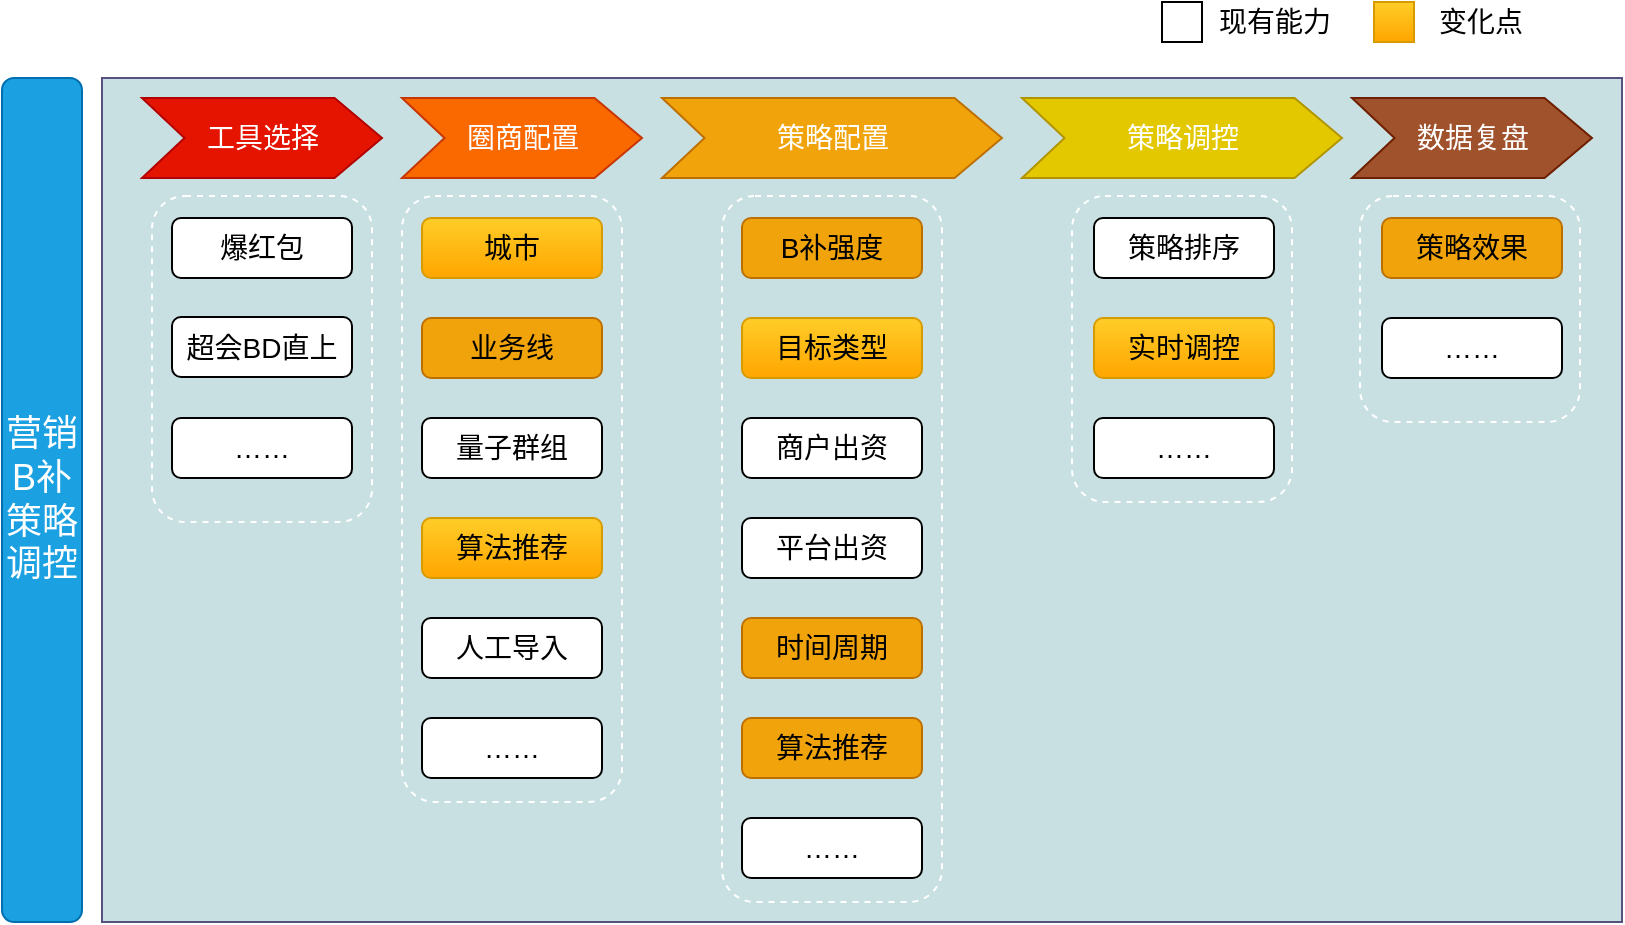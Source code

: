 <mxfile version="20.5.1" type="github" pages="3">
  <diagram id="5oMd8jQUyTVnU2nmaPUR" name="业务流程">
    <mxGraphModel dx="946" dy="614" grid="1" gridSize="10" guides="1" tooltips="1" connect="1" arrows="1" fold="1" page="1" pageScale="1" pageWidth="827" pageHeight="1169" math="0" shadow="0">
      <root>
        <mxCell id="0" />
        <mxCell id="1" parent="0" />
        <mxCell id="nKAvX6BTVIMCWCO14RXr-1" value="" style="rounded=0;whiteSpace=wrap;html=1;fontSize=18;strokeColor=#56517e;fillColor=#C9E0E2;" vertex="1" parent="1">
          <mxGeometry x="60" y="48" width="760" height="422" as="geometry" />
        </mxCell>
        <mxCell id="nKAvX6BTVIMCWCO14RXr-2" value="" style="rounded=1;whiteSpace=wrap;html=1;fontSize=14;dashed=1;fillColor=none;strokeColor=#FFFFFF;" vertex="1" parent="1">
          <mxGeometry x="689" y="107" width="110" height="113" as="geometry" />
        </mxCell>
        <mxCell id="nKAvX6BTVIMCWCO14RXr-3" value="" style="rounded=1;whiteSpace=wrap;html=1;fontSize=14;dashed=1;fillColor=none;strokeColor=#FFFFFF;strokeWidth=1;" vertex="1" parent="1">
          <mxGeometry x="545" y="107" width="110" height="153" as="geometry" />
        </mxCell>
        <mxCell id="nKAvX6BTVIMCWCO14RXr-4" value="" style="rounded=1;whiteSpace=wrap;html=1;fontSize=14;dashed=1;fillColor=none;strokeColor=#FFFFFF;" vertex="1" parent="1">
          <mxGeometry x="370" y="107" width="110" height="353" as="geometry" />
        </mxCell>
        <mxCell id="nKAvX6BTVIMCWCO14RXr-5" value="" style="rounded=1;whiteSpace=wrap;html=1;fontSize=14;dashed=1;fillColor=none;strokeColor=#FFFFFF;" vertex="1" parent="1">
          <mxGeometry x="210" y="107" width="110" height="303" as="geometry" />
        </mxCell>
        <mxCell id="nKAvX6BTVIMCWCO14RXr-6" value="" style="rounded=1;whiteSpace=wrap;html=1;fontSize=14;dashed=1;fillColor=none;strokeColor=#FFFFFF;" vertex="1" parent="1">
          <mxGeometry x="85" y="107" width="110" height="163" as="geometry" />
        </mxCell>
        <mxCell id="nKAvX6BTVIMCWCO14RXr-7" value="营销B补策略调控" style="rounded=1;whiteSpace=wrap;html=1;fontSize=18;fillColor=#1ba1e2;strokeColor=#006EAF;fontColor=#ffffff;" vertex="1" parent="1">
          <mxGeometry x="10" y="48" width="40" height="422" as="geometry" />
        </mxCell>
        <mxCell id="nKAvX6BTVIMCWCO14RXr-8" value="圈商配置" style="html=1;shadow=0;dashed=0;align=center;verticalAlign=middle;shape=mxgraph.arrows2.arrow;dy=0;dx=23.73;notch=21.27;fontSize=14;fillColor=#fa6800;strokeColor=#C73500;fontColor=#ffffff;" vertex="1" parent="1">
          <mxGeometry x="210" y="58" width="120" height="40" as="geometry" />
        </mxCell>
        <mxCell id="nKAvX6BTVIMCWCO14RXr-9" value="策略配置" style="html=1;shadow=0;dashed=0;align=center;verticalAlign=middle;shape=mxgraph.arrows2.arrow;dy=0;dx=23.73;notch=21.27;fontSize=14;fillColor=#f0a30a;strokeColor=#BD7000;fontColor=#ffffff;" vertex="1" parent="1">
          <mxGeometry x="340" y="58" width="170" height="40" as="geometry" />
        </mxCell>
        <mxCell id="nKAvX6BTVIMCWCO14RXr-10" value="策略调控" style="html=1;shadow=0;dashed=0;align=center;verticalAlign=middle;shape=mxgraph.arrows2.arrow;dy=0;dx=23.73;notch=21.27;fontSize=14;fillColor=#e3c800;strokeColor=#B09500;fontColor=#ffffff;" vertex="1" parent="1">
          <mxGeometry x="520" y="58" width="160" height="40" as="geometry" />
        </mxCell>
        <mxCell id="nKAvX6BTVIMCWCO14RXr-11" value="数据复盘" style="html=1;shadow=0;dashed=0;align=center;verticalAlign=middle;shape=mxgraph.arrows2.arrow;dy=0;dx=23.73;notch=21.27;fontSize=14;fillColor=#a0522d;strokeColor=#6D1F00;fontColor=#ffffff;" vertex="1" parent="1">
          <mxGeometry x="685" y="58" width="120" height="40" as="geometry" />
        </mxCell>
        <mxCell id="nKAvX6BTVIMCWCO14RXr-12" value="城市" style="rounded=1;whiteSpace=wrap;html=1;fontSize=14;fillColor=#ffcd28;strokeColor=#d79b00;gradientColor=#ffa500;" vertex="1" parent="1">
          <mxGeometry x="220" y="118" width="90" height="30" as="geometry" />
        </mxCell>
        <mxCell id="nKAvX6BTVIMCWCO14RXr-13" value="业务线" style="rounded=1;whiteSpace=wrap;html=1;fontSize=14;fillColor=#f0a30a;fontColor=#000000;strokeColor=#BD7000;" vertex="1" parent="1">
          <mxGeometry x="220" y="168" width="90" height="30" as="geometry" />
        </mxCell>
        <mxCell id="nKAvX6BTVIMCWCO14RXr-14" value="量子群组" style="rounded=1;whiteSpace=wrap;html=1;fontSize=14;" vertex="1" parent="1">
          <mxGeometry x="220" y="218" width="90" height="30" as="geometry" />
        </mxCell>
        <mxCell id="nKAvX6BTVIMCWCO14RXr-15" value="算法推荐" style="rounded=1;whiteSpace=wrap;html=1;fontSize=14;gradientColor=#ffa500;fillColor=#ffcd28;strokeColor=#d79b00;" vertex="1" parent="1">
          <mxGeometry x="220" y="268" width="90" height="30" as="geometry" />
        </mxCell>
        <mxCell id="nKAvX6BTVIMCWCO14RXr-16" value="人工导入" style="rounded=1;whiteSpace=wrap;html=1;fontSize=14;" vertex="1" parent="1">
          <mxGeometry x="220" y="318" width="90" height="30" as="geometry" />
        </mxCell>
        <mxCell id="nKAvX6BTVIMCWCO14RXr-17" value="B补强度" style="rounded=1;whiteSpace=wrap;html=1;fontSize=14;fillColor=#f0a30a;fontColor=#000000;strokeColor=#BD7000;" vertex="1" parent="1">
          <mxGeometry x="380" y="118" width="90" height="30" as="geometry" />
        </mxCell>
        <mxCell id="nKAvX6BTVIMCWCO14RXr-18" value="目标类型" style="rounded=1;whiteSpace=wrap;html=1;fontSize=14;gradientColor=#ffa500;fillColor=#ffcd28;strokeColor=#d79b00;" vertex="1" parent="1">
          <mxGeometry x="380" y="168" width="90" height="30" as="geometry" />
        </mxCell>
        <mxCell id="nKAvX6BTVIMCWCO14RXr-19" value="商户出资" style="rounded=1;whiteSpace=wrap;html=1;fontSize=14;" vertex="1" parent="1">
          <mxGeometry x="380" y="218" width="90" height="30" as="geometry" />
        </mxCell>
        <mxCell id="nKAvX6BTVIMCWCO14RXr-20" value="平台出资" style="rounded=1;whiteSpace=wrap;html=1;fontSize=14;" vertex="1" parent="1">
          <mxGeometry x="380" y="268" width="90" height="30" as="geometry" />
        </mxCell>
        <mxCell id="nKAvX6BTVIMCWCO14RXr-21" value="策略排序" style="rounded=1;whiteSpace=wrap;html=1;fontSize=14;" vertex="1" parent="1">
          <mxGeometry x="556" y="118" width="90" height="30" as="geometry" />
        </mxCell>
        <mxCell id="nKAvX6BTVIMCWCO14RXr-22" value="实时调控" style="rounded=1;whiteSpace=wrap;html=1;fontSize=14;gradientColor=#ffa500;fillColor=#ffcd28;strokeColor=#d79b00;" vertex="1" parent="1">
          <mxGeometry x="556" y="168" width="90" height="30" as="geometry" />
        </mxCell>
        <mxCell id="nKAvX6BTVIMCWCO14RXr-23" value="……" style="rounded=1;whiteSpace=wrap;html=1;fontSize=14;" vertex="1" parent="1">
          <mxGeometry x="556" y="218" width="90" height="30" as="geometry" />
        </mxCell>
        <mxCell id="nKAvX6BTVIMCWCO14RXr-25" value="时间周期" style="rounded=1;whiteSpace=wrap;html=1;fontSize=14;fillColor=#f0a30a;fontColor=#000000;strokeColor=#BD7000;" vertex="1" parent="1">
          <mxGeometry x="380" y="318" width="90" height="30" as="geometry" />
        </mxCell>
        <mxCell id="nKAvX6BTVIMCWCO14RXr-26" value="算法推荐" style="rounded=1;whiteSpace=wrap;html=1;fontSize=14;fillColor=#f0a30a;fontColor=#000000;strokeColor=#BD7000;" vertex="1" parent="1">
          <mxGeometry x="380" y="368" width="90" height="30" as="geometry" />
        </mxCell>
        <mxCell id="nKAvX6BTVIMCWCO14RXr-27" value="工具选择" style="html=1;shadow=0;dashed=0;align=center;verticalAlign=middle;shape=mxgraph.arrows2.arrow;dy=0;dx=23.73;notch=21.27;fontSize=14;fillColor=#e51400;strokeColor=#B20000;fontColor=#ffffff;" vertex="1" parent="1">
          <mxGeometry x="80" y="58" width="120" height="40" as="geometry" />
        </mxCell>
        <mxCell id="nKAvX6BTVIMCWCO14RXr-28" value="爆红包" style="rounded=1;whiteSpace=wrap;html=1;fontSize=14;" vertex="1" parent="1">
          <mxGeometry x="95" y="118" width="90" height="30" as="geometry" />
        </mxCell>
        <mxCell id="nKAvX6BTVIMCWCO14RXr-29" value="超会BD直上" style="rounded=1;whiteSpace=wrap;html=1;fontSize=14;" vertex="1" parent="1">
          <mxGeometry x="95" y="167.5" width="90" height="30" as="geometry" />
        </mxCell>
        <mxCell id="nKAvX6BTVIMCWCO14RXr-30" value="策略效果" style="rounded=1;whiteSpace=wrap;html=1;fontSize=14;fillColor=#f0a30a;fontColor=#000000;strokeColor=#BD7000;" vertex="1" parent="1">
          <mxGeometry x="700" y="118" width="90" height="30" as="geometry" />
        </mxCell>
        <mxCell id="nKAvX6BTVIMCWCO14RXr-31" value="……" style="rounded=1;whiteSpace=wrap;html=1;fontSize=14;" vertex="1" parent="1">
          <mxGeometry x="700" y="168" width="90" height="30" as="geometry" />
        </mxCell>
        <mxCell id="nKAvX6BTVIMCWCO14RXr-33" value="" style="rounded=0;whiteSpace=wrap;html=1;fontSize=14;gradientColor=#ffa500;fillColor=#ffcd28;strokeColor=#d79b00;" vertex="1" parent="1">
          <mxGeometry x="696" y="10" width="20" height="20" as="geometry" />
        </mxCell>
        <mxCell id="nKAvX6BTVIMCWCO14RXr-34" value="变化点" style="text;html=1;align=center;verticalAlign=middle;resizable=0;points=[];autosize=1;fontSize=14;" vertex="1" parent="1">
          <mxGeometry x="719" y="10" width="60" height="20" as="geometry" />
        </mxCell>
        <mxCell id="nKAvX6BTVIMCWCO14RXr-35" value="" style="rounded=0;whiteSpace=wrap;html=1;fontSize=14;" vertex="1" parent="1">
          <mxGeometry x="590" y="10" width="20" height="20" as="geometry" />
        </mxCell>
        <mxCell id="nKAvX6BTVIMCWCO14RXr-36" value="现有能力" style="text;html=1;align=center;verticalAlign=middle;resizable=0;points=[];autosize=1;fontSize=14;" vertex="1" parent="1">
          <mxGeometry x="611" y="10" width="70" height="20" as="geometry" />
        </mxCell>
        <mxCell id="nKAvX6BTVIMCWCO14RXr-37" value="……" style="rounded=1;whiteSpace=wrap;html=1;fontSize=14;" vertex="1" parent="1">
          <mxGeometry x="95" y="218" width="90" height="30" as="geometry" />
        </mxCell>
        <mxCell id="YiAKJyvLT8dnD6AP64St-1" value="……" style="rounded=1;whiteSpace=wrap;html=1;fontSize=14;" vertex="1" parent="1">
          <mxGeometry x="380" y="418" width="90" height="30" as="geometry" />
        </mxCell>
        <mxCell id="YiAKJyvLT8dnD6AP64St-2" value="……" style="rounded=1;whiteSpace=wrap;html=1;fontSize=14;" vertex="1" parent="1">
          <mxGeometry x="220" y="368" width="90" height="30" as="geometry" />
        </mxCell>
      </root>
    </mxGraphModel>
  </diagram>
  <diagram id="NuhbEiyONgqpR6ZVbiyx" name="产品流程">
    <mxGraphModel dx="1892" dy="1228" grid="1" gridSize="10" guides="1" tooltips="1" connect="1" arrows="1" fold="1" page="1" pageScale="1" pageWidth="827" pageHeight="1169" math="0" shadow="0">
      <root>
        <mxCell id="0" />
        <mxCell id="1" parent="0" />
        <mxCell id="8dWo22y_z9SqL70TQzN5-4" value="行业招商" style="rounded=0;whiteSpace=wrap;html=1;strokeWidth=1;fontSize=25;fontColor=#ffffff;align=center;fontStyle=1;fillColor=#1ba1e2;strokeColor=#006EAF;" vertex="1" parent="1">
          <mxGeometry x="110" y="60" width="140" height="40" as="geometry" />
        </mxCell>
        <mxCell id="8dWo22y_z9SqL70TQzN5-5" value="平台玩法" style="rounded=0;whiteSpace=wrap;html=1;strokeWidth=1;fontSize=25;fontColor=#ffffff;align=center;fontStyle=1;fillColor=#1ba1e2;strokeColor=#006EAF;" vertex="1" parent="1">
          <mxGeometry x="870" y="60" width="140" height="40" as="geometry" />
        </mxCell>
        <mxCell id="8dWo22y_z9SqL70TQzN5-6" value="营销策略" style="rounded=0;whiteSpace=wrap;html=1;strokeWidth=1;fontSize=25;fontColor=#ffffff;align=center;fontStyle=1;fillColor=#1ba1e2;strokeColor=#006EAF;" vertex="1" parent="1">
          <mxGeometry x="390" y="60" width="140" height="40" as="geometry" />
        </mxCell>
        <mxCell id="8dWo22y_z9SqL70TQzN5-7" value="行业玩法" style="rounded=0;whiteSpace=wrap;html=1;strokeWidth=1;fontSize=25;fontColor=#ffffff;align=center;fontStyle=1;fillColor=#1ba1e2;strokeColor=#006EAF;" vertex="1" parent="1">
          <mxGeometry x="630" y="60" width="140" height="40" as="geometry" />
        </mxCell>
        <mxCell id="8dWo22y_z9SqL70TQzN5-8" value="导购/交易" style="rounded=0;whiteSpace=wrap;html=1;strokeWidth=1;fontSize=25;fontColor=#ffffff;align=center;fontStyle=1;fillColor=#1ba1e2;strokeColor=#006EAF;" vertex="1" parent="1">
          <mxGeometry x="1610" y="60" width="140" height="40" as="geometry" />
        </mxCell>
        <mxCell id="8dWo22y_z9SqL70TQzN5-12" style="edgeStyle=orthogonalEdgeStyle;rounded=0;orthogonalLoop=1;jettySize=auto;html=1;exitX=0.5;exitY=1;exitDx=0;exitDy=0;entryX=0.5;entryY=0;entryDx=0;entryDy=0;fontSize=18;fontColor=#000000;strokeWidth=3;" edge="1" parent="1" source="8dWo22y_z9SqL70TQzN5-13" target="8dWo22y_z9SqL70TQzN5-26">
          <mxGeometry relative="1" as="geometry" />
        </mxCell>
        <mxCell id="8dWo22y_z9SqL70TQzN5-13" value="&lt;b&gt;&lt;font style=&quot;font-size: 22px&quot;&gt;2. 发布招商&lt;/font&gt;&lt;/b&gt;&lt;br style=&quot;font-size: 18px&quot;&gt;报名要求&lt;br&gt;圈商范围&lt;br style=&quot;font-size: 18px&quot;&gt;出资规则&lt;br style=&quot;font-size: 18px&quot;&gt;时间周期" style="rounded=0;whiteSpace=wrap;html=1;strokeWidth=1;fontSize=18;fontColor=#000000;align=center;verticalAlign=top;" vertex="1" parent="1">
          <mxGeometry x="120" y="260" width="120" height="120" as="geometry" />
        </mxCell>
        <mxCell id="8dWo22y_z9SqL70TQzN5-14" value="B端链路" style="rounded=0;whiteSpace=wrap;html=1;strokeWidth=1;fontSize=25;align=center;gradientColor=#ffa500;fillColor=#ffcd28;strokeColor=#d79b00;" vertex="1" parent="1">
          <mxGeometry x="40" y="10" width="1010" height="35" as="geometry" />
        </mxCell>
        <mxCell id="8dWo22y_z9SqL70TQzN5-23" style="edgeStyle=orthogonalEdgeStyle;rounded=0;orthogonalLoop=1;jettySize=auto;html=1;exitX=1;exitY=0.5;exitDx=0;exitDy=0;entryX=0;entryY=0.5;entryDx=0;entryDy=0;fontSize=18;fontColor=#000000;strokeWidth=3;" edge="1" parent="1" source="8dWo22y_z9SqL70TQzN5-26" target="8dWo22y_z9SqL70TQzN5-28">
          <mxGeometry relative="1" as="geometry" />
        </mxCell>
        <mxCell id="8dWo22y_z9SqL70TQzN5-24" value="活动创建" style="edgeLabel;html=1;align=center;verticalAlign=middle;resizable=0;points=[];fontSize=18;fontColor=#000000;" vertex="1" connectable="0" parent="8dWo22y_z9SqL70TQzN5-23">
          <mxGeometry x="-0.558" y="6" relative="1" as="geometry">
            <mxPoint x="-8" y="-8" as="offset" />
          </mxGeometry>
        </mxCell>
        <mxCell id="8dWo22y_z9SqL70TQzN5-26" value="&lt;b&gt;&lt;font style=&quot;font-size: 22px&quot;&gt;3. 商户报名&lt;/font&gt;&lt;/b&gt;&lt;br style=&quot;font-size: 18px&quot;&gt;商户出资" style="rounded=0;whiteSpace=wrap;html=1;strokeWidth=1;fontSize=18;fontColor=#000000;align=center;verticalAlign=top;" vertex="1" parent="1">
          <mxGeometry x="120" y="495" width="120" height="120" as="geometry" />
        </mxCell>
        <mxCell id="v_WaZDUk3BbskPpl2pJ--12" style="edgeStyle=orthogonalEdgeStyle;rounded=0;orthogonalLoop=1;jettySize=auto;html=1;entryX=0;entryY=0.6;entryDx=0;entryDy=0;strokeWidth=3;fontSize=18;entryPerimeter=0;" edge="1" parent="1" source="8dWo22y_z9SqL70TQzN5-28" target="v_WaZDUk3BbskPpl2pJ--13">
          <mxGeometry relative="1" as="geometry" />
        </mxCell>
        <mxCell id="8dWo22y_z9SqL70TQzN5-28" value="创建活动" style="whiteSpace=wrap;html=1;strokeWidth=1;fontSize=18;fontColor=#000000;align=center;" vertex="1" parent="1">
          <mxGeometry x="670.25" y="540" width="85" height="30" as="geometry" />
        </mxCell>
        <mxCell id="8dWo22y_z9SqL70TQzN5-37" value="C端链路" style="rounded=0;whiteSpace=wrap;html=1;strokeWidth=1;fontSize=25;align=center;fillColor=#dae8fc;strokeColor=#6c8ebf;gradientColor=#7ea6e0;" vertex="1" parent="1">
          <mxGeometry x="1060" y="10" width="720" height="35" as="geometry" />
        </mxCell>
        <mxCell id="8dWo22y_z9SqL70TQzN5-41" style="edgeStyle=orthogonalEdgeStyle;rounded=0;orthogonalLoop=1;jettySize=auto;html=1;exitX=0;exitY=0.5;exitDx=0;exitDy=0;fontSize=18;fontColor=#000000;strokeWidth=3;" edge="1" parent="1" source="v_WaZDUk3BbskPpl2pJ--16" target="8dWo22y_z9SqL70TQzN5-42">
          <mxGeometry relative="1" as="geometry">
            <mxPoint x="1450" y="760" as="targetPoint" />
          </mxGeometry>
        </mxCell>
        <mxCell id="v_WaZDUk3BbskPpl2pJ--33" value="算价" style="edgeLabel;html=1;align=center;verticalAlign=middle;resizable=0;points=[];fontSize=18;" vertex="1" connectable="0" parent="8dWo22y_z9SqL70TQzN5-41">
          <mxGeometry x="-0.431" relative="1" as="geometry">
            <mxPoint x="-1" y="-14" as="offset" />
          </mxGeometry>
        </mxCell>
        <mxCell id="8dWo22y_z9SqL70TQzN5-42" value="" style="rounded=0;whiteSpace=wrap;html=1;strokeWidth=1;fontSize=18;fontColor=#000000;align=center;dashed=1;" vertex="1" parent="1">
          <mxGeometry x="1370" y="615" width="120" height="140" as="geometry" />
        </mxCell>
        <mxCell id="8dWo22y_z9SqL70TQzN5-43" value="查询活动" style="whiteSpace=wrap;html=1;strokeWidth=1;fontSize=18;fontColor=#000000;align=center;" vertex="1" parent="1">
          <mxGeometry x="1387.5" y="627.5" width="85" height="30" as="geometry" />
        </mxCell>
        <mxCell id="8dWo22y_z9SqL70TQzN5-44" value="算法调控" style="whiteSpace=wrap;html=1;strokeWidth=1;fontSize=18;fontColor=#000000;align=center;" vertex="1" parent="1">
          <mxGeometry x="1387.5" y="672.5" width="85" height="30" as="geometry" />
        </mxCell>
        <mxCell id="8dWo22y_z9SqL70TQzN5-45" value="算法" style="rounded=0;whiteSpace=wrap;html=1;strokeWidth=1;fontSize=25;fontColor=#ffffff;align=center;fontStyle=1;fillColor=#1ba1e2;strokeColor=#006EAF;" vertex="1" parent="1">
          <mxGeometry x="1111.87" y="60" width="140" height="40" as="geometry" />
        </mxCell>
        <mxCell id="8dWo22y_z9SqL70TQzN5-46" style="edgeStyle=orthogonalEdgeStyle;rounded=0;orthogonalLoop=1;jettySize=auto;html=1;dashed=1;fontSize=18;fontColor=#000000;strokeWidth=3;" edge="1" parent="1" source="v_WaZDUk3BbskPpl2pJ--21">
          <mxGeometry relative="1" as="geometry">
            <mxPoint x="1240" y="719.5" as="sourcePoint" />
            <mxPoint x="1370" y="720" as="targetPoint" />
          </mxGeometry>
        </mxCell>
        <mxCell id="8dWo22y_z9SqL70TQzN5-48" style="edgeStyle=orthogonalEdgeStyle;rounded=0;orthogonalLoop=1;jettySize=auto;html=1;exitX=1;exitY=0.5;exitDx=0;exitDy=0;entryX=0;entryY=0.25;entryDx=0;entryDy=0;dashed=1;fontSize=18;fontColor=#000000;strokeWidth=3;" edge="1" parent="1" source="8dWo22y_z9SqL70TQzN5-52" target="8dWo22y_z9SqL70TQzN5-42">
          <mxGeometry relative="1" as="geometry" />
        </mxCell>
        <mxCell id="8dWo22y_z9SqL70TQzN5-49" value="活动查询" style="edgeLabel;html=1;align=center;verticalAlign=middle;resizable=0;points=[];fontSize=18;fontColor=#000000;" vertex="1" connectable="0" parent="8dWo22y_z9SqL70TQzN5-48">
          <mxGeometry x="-0.105" y="8" relative="1" as="geometry">
            <mxPoint x="-105" y="-14" as="offset" />
          </mxGeometry>
        </mxCell>
        <mxCell id="8dWo22y_z9SqL70TQzN5-52" value="活动查询" style="whiteSpace=wrap;html=1;strokeWidth=1;fontSize=18;fontColor=#000000;align=center;" vertex="1" parent="1">
          <mxGeometry x="897.5" y="635" width="85" height="30" as="geometry" />
        </mxCell>
        <mxCell id="8dWo22y_z9SqL70TQzN5-54" value="&lt;b&gt;&lt;font style=&quot;font-size: 22px&quot;&gt;6. 交易支付&lt;/font&gt;&lt;/b&gt;&lt;br style=&quot;font-size: 18px&quot;&gt;提交订单&lt;br style=&quot;font-size: 18px&quot;&gt;订单支付" style="rounded=0;whiteSpace=wrap;html=1;strokeWidth=1;fontSize=18;fontColor=#000000;align=center;verticalAlign=top;" vertex="1" parent="1">
          <mxGeometry x="1620" y="860" width="120" height="120" as="geometry" />
        </mxCell>
        <mxCell id="8dWo22y_z9SqL70TQzN5-55" value="裁剪结果" style="whiteSpace=wrap;html=1;strokeWidth=1;fontSize=18;fontColor=#000000;align=center;" vertex="1" parent="1">
          <mxGeometry x="1387.5" y="712.5" width="85" height="30" as="geometry" />
        </mxCell>
        <mxCell id="v_WaZDUk3BbskPpl2pJ--20" value="" style="edgeStyle=orthogonalEdgeStyle;rounded=0;orthogonalLoop=1;jettySize=auto;html=1;strokeWidth=3;fontSize=18;" edge="1" parent="1" source="8dWo22y_z9SqL70TQzN5-67">
          <mxGeometry relative="1" as="geometry">
            <mxPoint x="663" y="1125" as="targetPoint" />
          </mxGeometry>
        </mxCell>
        <mxCell id="8dWo22y_z9SqL70TQzN5-76" value="" style="endArrow=none;dashed=1;html=1;strokeWidth=1;fontSize=25;fontColor=#000000;strokeColor=#666666;" edge="1" parent="1">
          <mxGeometry width="50" height="50" relative="1" as="geometry">
            <mxPoint x="320" y="990" as="sourcePoint" />
            <mxPoint x="320" y="40" as="targetPoint" />
          </mxGeometry>
        </mxCell>
        <mxCell id="8dWo22y_z9SqL70TQzN5-77" value="" style="endArrow=none;dashed=1;html=1;strokeWidth=1;fontSize=25;fontColor=#000000;strokeColor=#666666;entryX=0.534;entryY=1.153;entryDx=0;entryDy=0;entryPerimeter=0;" edge="1" parent="1" target="8dWo22y_z9SqL70TQzN5-14">
          <mxGeometry width="50" height="50" relative="1" as="geometry">
            <mxPoint x="579" y="980" as="sourcePoint" />
            <mxPoint x="576" y="60" as="targetPoint" />
          </mxGeometry>
        </mxCell>
        <mxCell id="8dWo22y_z9SqL70TQzN5-78" value="" style="endArrow=none;dashed=1;html=1;strokeWidth=1;fontSize=25;fontColor=#000000;strokeColor=#666666;" edge="1" parent="1">
          <mxGeometry width="50" height="50" relative="1" as="geometry">
            <mxPoint x="826" y="980" as="sourcePoint" />
            <mxPoint x="826" y="50" as="targetPoint" />
          </mxGeometry>
        </mxCell>
        <mxCell id="8dWo22y_z9SqL70TQzN5-79" value="" style="endArrow=none;dashed=1;html=1;strokeWidth=1;fontSize=25;fontColor=#000000;strokeColor=#666666;entryX=0;entryY=1;entryDx=0;entryDy=0;" edge="1" parent="1" target="8dWo22y_z9SqL70TQzN5-14">
          <mxGeometry width="50" height="50" relative="1" as="geometry">
            <mxPoint x="40" y="990" as="sourcePoint" />
            <mxPoint x="40" y="60" as="targetPoint" />
          </mxGeometry>
        </mxCell>
        <mxCell id="8dWo22y_z9SqL70TQzN5-80" value="" style="endArrow=none;dashed=1;html=1;strokeWidth=1;fontSize=25;fontColor=#000000;strokeColor=#666666;" edge="1" parent="1">
          <mxGeometry width="50" height="50" relative="1" as="geometry">
            <mxPoint x="1310" y="990" as="sourcePoint" />
            <mxPoint x="1310" y="60" as="targetPoint" />
          </mxGeometry>
        </mxCell>
        <mxCell id="8dWo22y_z9SqL70TQzN5-81" value="" style="endArrow=none;dashed=1;html=1;strokeWidth=1;fontSize=25;fontColor=#000000;strokeColor=#666666;" edge="1" parent="1">
          <mxGeometry width="50" height="50" relative="1" as="geometry">
            <mxPoint x="1060" y="990" as="sourcePoint" />
            <mxPoint x="1060" y="60" as="targetPoint" />
          </mxGeometry>
        </mxCell>
        <mxCell id="8dWo22y_z9SqL70TQzN5-82" value="" style="endArrow=none;dashed=1;html=1;strokeWidth=1;fontSize=25;fontColor=#000000;strokeColor=#666666;" edge="1" parent="1">
          <mxGeometry width="50" height="50" relative="1" as="geometry">
            <mxPoint x="1550" y="980" as="sourcePoint" />
            <mxPoint x="1550" y="50" as="targetPoint" />
          </mxGeometry>
        </mxCell>
        <mxCell id="8dWo22y_z9SqL70TQzN5-83" value="" style="endArrow=none;dashed=1;html=1;strokeWidth=1;fontSize=25;fontColor=#000000;strokeColor=#666666;" edge="1" parent="1">
          <mxGeometry width="50" height="50" relative="1" as="geometry">
            <mxPoint x="1780" y="990" as="sourcePoint" />
            <mxPoint x="1780" y="45" as="targetPoint" />
          </mxGeometry>
        </mxCell>
        <mxCell id="8dWo22y_z9SqL70TQzN5-88" value="" style="endArrow=none;dashed=1;html=1;strokeWidth=2;fontSize=25;fontColor=#000000;" edge="1" parent="1">
          <mxGeometry width="50" height="50" relative="1" as="geometry">
            <mxPoint x="30" y="1000" as="sourcePoint" />
            <mxPoint x="1780" y="990" as="targetPoint" />
          </mxGeometry>
        </mxCell>
        <mxCell id="v_WaZDUk3BbskPpl2pJ--4" style="edgeStyle=orthogonalEdgeStyle;rounded=0;orthogonalLoop=1;jettySize=auto;html=1;strokeWidth=3;dashed=1;" edge="1" parent="1" source="v_WaZDUk3BbskPpl2pJ--2" target="v_WaZDUk3BbskPpl2pJ--3">
          <mxGeometry relative="1" as="geometry" />
        </mxCell>
        <mxCell id="v_WaZDUk3BbskPpl2pJ--5" value="策略同步" style="edgeLabel;html=1;align=center;verticalAlign=middle;resizable=0;points=[];fontSize=18;" vertex="1" connectable="0" parent="v_WaZDUk3BbskPpl2pJ--4">
          <mxGeometry x="-0.101" y="3" relative="1" as="geometry">
            <mxPoint x="30" y="-12" as="offset" />
          </mxGeometry>
        </mxCell>
        <mxCell id="v_WaZDUk3BbskPpl2pJ--2" value="&lt;b&gt;&lt;font style=&quot;font-size: 22px&quot;&gt;1. 策略创建&lt;/font&gt;&lt;/b&gt;&lt;br style=&quot;font-size: 18px&quot;&gt;B补力度&lt;br&gt;出资规则" style="rounded=0;whiteSpace=wrap;html=1;strokeWidth=1;fontSize=18;fontColor=#000000;align=center;verticalAlign=top;" vertex="1" parent="1">
          <mxGeometry x="400" y="120" width="120" height="120" as="geometry" />
        </mxCell>
        <mxCell id="v_WaZDUk3BbskPpl2pJ--3" value="策略详情" style="whiteSpace=wrap;html=1;strokeWidth=1;fontSize=18;fontColor=#000000;align=center;" vertex="1" parent="1">
          <mxGeometry x="1132.12" y="165" width="99.5" height="30" as="geometry" />
        </mxCell>
        <mxCell id="v_WaZDUk3BbskPpl2pJ--7" style="edgeStyle=orthogonalEdgeStyle;rounded=0;orthogonalLoop=1;jettySize=auto;html=1;exitX=0;exitY=0.5;exitDx=0;exitDy=0;entryX=1;entryY=0.75;entryDx=0;entryDy=0;fontSize=18;fontColor=#000000;strokeWidth=3;startArrow=classic;startFill=1;endArrow=none;endFill=0;" edge="1" parent="1" source="v_WaZDUk3BbskPpl2pJ--9">
          <mxGeometry relative="1" as="geometry">
            <mxPoint x="240" y="510" as="targetPoint" />
          </mxGeometry>
        </mxCell>
        <mxCell id="v_WaZDUk3BbskPpl2pJ--8" value="策略咨询" style="edgeLabel;html=1;align=center;verticalAlign=middle;resizable=0;points=[];fontSize=18;fontColor=#000000;" vertex="1" connectable="0" parent="v_WaZDUk3BbskPpl2pJ--7">
          <mxGeometry x="-0.021" y="-5" relative="1" as="geometry">
            <mxPoint x="-7" y="-15" as="offset" />
          </mxGeometry>
        </mxCell>
        <mxCell id="v_WaZDUk3BbskPpl2pJ--9" value="商户策略" style="whiteSpace=wrap;html=1;strokeWidth=1;fontSize=18;fontColor=#000000;align=center;" vertex="1" parent="1">
          <mxGeometry x="410.25" y="495" width="99.5" height="30" as="geometry" />
        </mxCell>
        <mxCell id="v_WaZDUk3BbskPpl2pJ--13" value="" style="rounded=0;whiteSpace=wrap;html=1;strokeWidth=1;fontSize=18;fontColor=#000000;align=center;dashed=1;" vertex="1" parent="1">
          <mxGeometry x="880" y="495" width="120" height="100" as="geometry" />
        </mxCell>
        <mxCell id="v_WaZDUk3BbskPpl2pJ--11" value="创建活动" style="whiteSpace=wrap;html=1;strokeWidth=1;fontSize=18;fontColor=#000000;align=center;" vertex="1" parent="1">
          <mxGeometry x="897.5" y="510" width="85" height="30" as="geometry" />
        </mxCell>
        <mxCell id="v_WaZDUk3BbskPpl2pJ--14" value="策略ID" style="whiteSpace=wrap;html=1;strokeWidth=1;fontSize=18;fontColor=#000000;align=center;" vertex="1" parent="1">
          <mxGeometry x="897.5" y="555" width="85" height="30" as="geometry" />
        </mxCell>
        <mxCell id="v_WaZDUk3BbskPpl2pJ--15" value="营销算价" style="rounded=0;whiteSpace=wrap;html=1;strokeWidth=1;fontSize=25;fontColor=#ffffff;align=center;fontStyle=1;fillColor=#1ba1e2;strokeColor=#006EAF;" vertex="1" parent="1">
          <mxGeometry x="1360" y="60" width="140" height="40" as="geometry" />
        </mxCell>
        <mxCell id="v_WaZDUk3BbskPpl2pJ--17" style="edgeStyle=orthogonalEdgeStyle;rounded=0;orthogonalLoop=1;jettySize=auto;html=1;exitX=0.5;exitY=1;exitDx=0;exitDy=0;strokeWidth=3;fontSize=18;" edge="1" parent="1" source="v_WaZDUk3BbskPpl2pJ--16" target="8dWo22y_z9SqL70TQzN5-54">
          <mxGeometry relative="1" as="geometry" />
        </mxCell>
        <mxCell id="v_WaZDUk3BbskPpl2pJ--16" value="&lt;b&gt;&lt;font style=&quot;font-size: 22px&quot;&gt;5. 优惠咨询&lt;/font&gt;&lt;/b&gt;" style="rounded=0;whiteSpace=wrap;html=1;strokeWidth=1;fontSize=18;fontColor=#000000;align=center;verticalAlign=top;" vertex="1" parent="1">
          <mxGeometry x="1620" y="625" width="120" height="120" as="geometry" />
        </mxCell>
        <mxCell id="v_WaZDUk3BbskPpl2pJ--21" value="" style="rounded=0;whiteSpace=wrap;html=1;strokeWidth=1;fontSize=18;fontColor=#000000;align=center;dashed=1;" vertex="1" parent="1">
          <mxGeometry x="1111.62" y="670.5" width="120" height="100" as="geometry" />
        </mxCell>
        <mxCell id="v_WaZDUk3BbskPpl2pJ--22" value="查询策略" style="whiteSpace=wrap;html=1;strokeWidth=1;fontSize=18;fontColor=#000000;align=center;" vertex="1" parent="1">
          <mxGeometry x="1129.12" y="685.5" width="85" height="30" as="geometry" />
        </mxCell>
        <mxCell id="v_WaZDUk3BbskPpl2pJ--23" value="计算B补/C补" style="whiteSpace=wrap;html=1;strokeWidth=1;fontSize=18;fontColor=#000000;align=center;" vertex="1" parent="1">
          <mxGeometry x="1117.12" y="730.5" width="110.63" height="30" as="geometry" />
        </mxCell>
        <mxCell id="v_WaZDUk3BbskPpl2pJ--24" value="&lt;span style=&quot;font-size: 22px;&quot;&gt;&lt;b&gt;策略调控&lt;/b&gt;&lt;/span&gt;&lt;br style=&quot;font-size: 18px&quot;&gt;&lt;br&gt;调整排序&lt;br&gt;策略变更&lt;br&gt;圈集变更" style="rounded=0;whiteSpace=wrap;html=1;strokeWidth=1;fontSize=18;fontColor=#FF0000;align=center;verticalAlign=top;" vertex="1" parent="1">
          <mxGeometry x="400" y="260" width="120" height="140" as="geometry" />
        </mxCell>
        <mxCell id="v_WaZDUk3BbskPpl2pJ--25" style="edgeStyle=orthogonalEdgeStyle;rounded=0;orthogonalLoop=1;jettySize=auto;html=1;strokeWidth=3;dashed=1;fontColor=#FF0000;" edge="1" parent="1" target="v_WaZDUk3BbskPpl2pJ--27">
          <mxGeometry relative="1" as="geometry">
            <mxPoint x="520" y="275" as="sourcePoint" />
          </mxGeometry>
        </mxCell>
        <mxCell id="v_WaZDUk3BbskPpl2pJ--26" value="策略同步" style="edgeLabel;html=1;align=center;verticalAlign=middle;resizable=0;points=[];fontSize=18;fontColor=#FF0000;" vertex="1" connectable="0" parent="v_WaZDUk3BbskPpl2pJ--25">
          <mxGeometry x="-0.101" y="3" relative="1" as="geometry">
            <mxPoint x="30" y="-12" as="offset" />
          </mxGeometry>
        </mxCell>
        <mxCell id="v_WaZDUk3BbskPpl2pJ--27" value="策略详情" style="whiteSpace=wrap;html=1;strokeWidth=1;fontSize=18;fontColor=#FF0000;align=center;" vertex="1" parent="1">
          <mxGeometry x="1132.12" y="260" width="99.5" height="30" as="geometry" />
        </mxCell>
        <mxCell id="v_WaZDUk3BbskPpl2pJ--32" style="edgeStyle=orthogonalEdgeStyle;rounded=0;orthogonalLoop=1;jettySize=auto;html=1;exitX=1;exitY=0.5;exitDx=0;exitDy=0;entryX=0;entryY=0.5;entryDx=0;entryDy=0;strokeWidth=3;fontSize=18;startArrow=none;startFill=0;endArrow=classic;endFill=1;fontColor=#FF0000;" edge="1" parent="1" source="v_WaZDUk3BbskPpl2pJ--28" target="v_WaZDUk3BbskPpl2pJ--31">
          <mxGeometry relative="1" as="geometry" />
        </mxCell>
        <mxCell id="v_WaZDUk3BbskPpl2pJ--28" value="活动变更" style="whiteSpace=wrap;html=1;strokeWidth=1;fontSize=18;fontColor=#FF0000;align=center;" vertex="1" parent="1">
          <mxGeometry x="657.5" y="315" width="85" height="30" as="geometry" />
        </mxCell>
        <mxCell id="v_WaZDUk3BbskPpl2pJ--29" style="edgeStyle=orthogonalEdgeStyle;rounded=0;orthogonalLoop=1;jettySize=auto;html=1;exitX=0;exitY=0.5;exitDx=0;exitDy=0;entryX=1;entryY=0.5;entryDx=0;entryDy=0;fontSize=18;fontColor=#FF0000;strokeWidth=3;startArrow=classic;startFill=1;endArrow=none;endFill=0;" edge="1" parent="1" source="v_WaZDUk3BbskPpl2pJ--28" target="v_WaZDUk3BbskPpl2pJ--24">
          <mxGeometry relative="1" as="geometry">
            <mxPoint x="520.0" y="334.09" as="targetPoint" />
            <mxPoint x="690.25" y="334.09" as="sourcePoint" />
          </mxGeometry>
        </mxCell>
        <mxCell id="v_WaZDUk3BbskPpl2pJ--30" value="策略变更" style="edgeLabel;html=1;align=center;verticalAlign=middle;resizable=0;points=[];fontSize=18;fontColor=#FF0000;" vertex="1" connectable="0" parent="v_WaZDUk3BbskPpl2pJ--29">
          <mxGeometry x="-0.021" y="-5" relative="1" as="geometry">
            <mxPoint x="-7" y="-11" as="offset" />
          </mxGeometry>
        </mxCell>
        <mxCell id="v_WaZDUk3BbskPpl2pJ--31" value="活动变更" style="whiteSpace=wrap;html=1;strokeWidth=1;fontSize=18;fontColor=#FF0000;align=center;" vertex="1" parent="1">
          <mxGeometry x="907.5" y="315" width="85" height="30" as="geometry" />
        </mxCell>
      </root>
    </mxGraphModel>
  </diagram>
  <diagram id="h4piJ4crIUmbmYhTjFfq" name="第 2 页">
    <mxGraphModel dx="946" dy="614" grid="1" gridSize="10" guides="1" tooltips="1" connect="1" arrows="1" fold="1" page="1" pageScale="1" pageWidth="827" pageHeight="1169" math="0" shadow="0">
      <root>
        <mxCell id="0" />
        <mxCell id="1" parent="0" />
        <mxCell id="D-Up0zzskR67IsRDXg_i-1" value="" style="rounded=1;whiteSpace=wrap;html=1;dashed=1;arcSize=17;" vertex="1" parent="1">
          <mxGeometry x="110" y="130" width="580" height="360" as="geometry" />
        </mxCell>
        <mxCell id="D-Up0zzskR67IsRDXg_i-2" style="edgeStyle=orthogonalEdgeStyle;rounded=0;orthogonalLoop=1;jettySize=auto;html=1;exitX=0.5;exitY=1;exitDx=0;exitDy=0;fontSize=16;fontColor=#000000;dashed=1;" edge="1" parent="1" source="D-Up0zzskR67IsRDXg_i-3" target="D-Up0zzskR67IsRDXg_i-5">
          <mxGeometry relative="1" as="geometry" />
        </mxCell>
        <mxCell id="D-Up0zzskR67IsRDXg_i-3" value="创建活动" style="rounded=1;whiteSpace=wrap;html=1;fillColor=#1ba1e2;strokeColor=#006EAF;fontColor=#000000;fontSize=16;" vertex="1" parent="1">
          <mxGeometry x="160" y="154" width="100" height="50" as="geometry" />
        </mxCell>
        <mxCell id="D-Up0zzskR67IsRDXg_i-4" style="edgeStyle=orthogonalEdgeStyle;rounded=0;orthogonalLoop=1;jettySize=auto;html=1;exitX=0.5;exitY=1;exitDx=0;exitDy=0;dashed=1;fontSize=16;fontColor=#000000;" edge="1" parent="1" source="D-Up0zzskR67IsRDXg_i-5" target="D-Up0zzskR67IsRDXg_i-8">
          <mxGeometry relative="1" as="geometry" />
        </mxCell>
        <mxCell id="D-Up0zzskR67IsRDXg_i-5" value="冲突校验" style="rounded=1;whiteSpace=wrap;html=1;fillColor=#1ba1e2;strokeColor=#006EAF;fontColor=#000000;fontSize=16;" vertex="1" parent="1">
          <mxGeometry x="160" y="264" width="100" height="50" as="geometry" />
        </mxCell>
        <mxCell id="D-Up0zzskR67IsRDXg_i-6" style="edgeStyle=orthogonalEdgeStyle;rounded=0;orthogonalLoop=1;jettySize=auto;html=1;exitX=0.5;exitY=1;exitDx=0;exitDy=0;entryX=0.5;entryY=0;entryDx=0;entryDy=0;dashed=1;fontSize=14;fontColor=#000000;" edge="1" parent="1" source="D-Up0zzskR67IsRDXg_i-8" target="D-Up0zzskR67IsRDXg_i-40">
          <mxGeometry relative="1" as="geometry" />
        </mxCell>
        <mxCell id="D-Up0zzskR67IsRDXg_i-7" value="上活动" style="edgeLabel;html=1;align=center;verticalAlign=middle;resizable=0;points=[];fontSize=14;fontColor=#000000;" vertex="1" connectable="0" parent="D-Up0zzskR67IsRDXg_i-6">
          <mxGeometry x="-0.136" y="2" relative="1" as="geometry">
            <mxPoint as="offset" />
          </mxGeometry>
        </mxCell>
        <mxCell id="D-Up0zzskR67IsRDXg_i-8" value="保存玩法" style="rounded=1;whiteSpace=wrap;html=1;fillColor=#1ba1e2;strokeColor=#006EAF;fontColor=#000000;fontSize=16;" vertex="1" parent="1">
          <mxGeometry x="160" y="390" width="100" height="50" as="geometry" />
        </mxCell>
        <mxCell id="D-Up0zzskR67IsRDXg_i-9" style="edgeStyle=orthogonalEdgeStyle;rounded=0;orthogonalLoop=1;jettySize=auto;html=1;exitX=1;exitY=0.75;exitDx=0;exitDy=0;entryX=0;entryY=0.5;entryDx=0;entryDy=0;fontSize=14;fontColor=#000000;dashed=1;" edge="1" parent="1" source="D-Up0zzskR67IsRDXg_i-10" target="D-Up0zzskR67IsRDXg_i-3">
          <mxGeometry relative="1" as="geometry" />
        </mxCell>
        <mxCell id="D-Up0zzskR67IsRDXg_i-10" value="&lt;br&gt;商户" style="shape=actor;whiteSpace=wrap;html=1;fillColor=#176FBD;fontSize=16;fontColor=#ffffff;strokeColor=#006EAF;" vertex="1" parent="1">
          <mxGeometry x="10" y="134" width="70" height="60" as="geometry" />
        </mxCell>
        <mxCell id="D-Up0zzskR67IsRDXg_i-11" style="edgeStyle=orthogonalEdgeStyle;rounded=0;orthogonalLoop=1;jettySize=auto;html=1;exitX=1;exitY=0.5;exitDx=0;exitDy=0;entryX=0;entryY=0.5;entryDx=0;entryDy=0;dashed=1;fontSize=14;fontColor=#000000;" edge="1" parent="1" source="D-Up0zzskR67IsRDXg_i-15" target="D-Up0zzskR67IsRDXg_i-46">
          <mxGeometry relative="1" as="geometry" />
        </mxCell>
        <mxCell id="D-Up0zzskR67IsRDXg_i-12" value="异常" style="edgeLabel;html=1;align=center;verticalAlign=middle;resizable=0;points=[];fontSize=14;fontColor=#000000;" vertex="1" connectable="0" parent="D-Up0zzskR67IsRDXg_i-11">
          <mxGeometry x="-0.091" y="-2" relative="1" as="geometry">
            <mxPoint y="-11" as="offset" />
          </mxGeometry>
        </mxCell>
        <mxCell id="D-Up0zzskR67IsRDXg_i-13" style="edgeStyle=orthogonalEdgeStyle;rounded=0;orthogonalLoop=1;jettySize=auto;html=1;exitX=0.5;exitY=1;exitDx=0;exitDy=0;dashed=1;fontSize=14;fontColor=#000000;" edge="1" parent="1" source="D-Up0zzskR67IsRDXg_i-15" target="D-Up0zzskR67IsRDXg_i-40">
          <mxGeometry relative="1" as="geometry" />
        </mxCell>
        <mxCell id="D-Up0zzskR67IsRDXg_i-14" value="下补贴" style="edgeLabel;html=1;align=center;verticalAlign=middle;resizable=0;points=[];fontSize=14;fontColor=#000000;" vertex="1" connectable="0" parent="D-Up0zzskR67IsRDXg_i-13">
          <mxGeometry x="-0.269" y="2" relative="1" as="geometry">
            <mxPoint as="offset" />
          </mxGeometry>
        </mxCell>
        <mxCell id="D-Up0zzskR67IsRDXg_i-15" value="下补贴" style="rounded=1;whiteSpace=wrap;html=1;fillColor=#1ba1e2;strokeColor=#006EAF;fontColor=#000000;fontSize=16;" vertex="1" parent="1">
          <mxGeometry x="380" y="264" width="100" height="50" as="geometry" />
        </mxCell>
        <mxCell id="D-Up0zzskR67IsRDXg_i-16" style="edgeStyle=orthogonalEdgeStyle;rounded=0;orthogonalLoop=1;jettySize=auto;html=1;exitX=0.5;exitY=1;exitDx=0;exitDy=0;entryX=0.5;entryY=0;entryDx=0;entryDy=0;dashed=1;fontSize=14;fontColor=#000000;" edge="1" parent="1" source="D-Up0zzskR67IsRDXg_i-18" target="D-Up0zzskR67IsRDXg_i-3">
          <mxGeometry relative="1" as="geometry" />
        </mxCell>
        <mxCell id="D-Up0zzskR67IsRDXg_i-17" value="选择预算" style="text;html=1;align=center;verticalAlign=middle;resizable=0;points=[];labelBackgroundColor=#ffffff;fontSize=14;fontColor=#000000;" vertex="1" connectable="0" parent="D-Up0zzskR67IsRDXg_i-16">
          <mxGeometry x="-0.738" relative="1" as="geometry">
            <mxPoint y="9" as="offset" />
          </mxGeometry>
        </mxCell>
        <mxCell id="D-Up0zzskR67IsRDXg_i-18" value="预算池" style="rounded=1;whiteSpace=wrap;html=1;fillColor=#bac8d3;strokeColor=#23445d;fontSize=16;" vertex="1" parent="1">
          <mxGeometry x="230" y="10" width="100" height="50" as="geometry" />
        </mxCell>
        <mxCell id="D-Up0zzskR67IsRDXg_i-19" style="edgeStyle=orthogonalEdgeStyle;rounded=0;orthogonalLoop=1;jettySize=auto;html=1;exitX=0.5;exitY=1;exitDx=0;exitDy=0;entryX=0.5;entryY=0;entryDx=0;entryDy=0;dashed=1;fontSize=14;fontColor=#000000;" edge="1" parent="1" source="D-Up0zzskR67IsRDXg_i-21" target="D-Up0zzskR67IsRDXg_i-3">
          <mxGeometry relative="1" as="geometry" />
        </mxCell>
        <mxCell id="D-Up0zzskR67IsRDXg_i-20" value="算法锚点" style="text;html=1;align=center;verticalAlign=middle;resizable=0;points=[];labelBackgroundColor=#ffffff;fontSize=14;fontColor=#000000;" vertex="1" connectable="0" parent="D-Up0zzskR67IsRDXg_i-19">
          <mxGeometry x="-0.613" y="-2" relative="1" as="geometry">
            <mxPoint as="offset" />
          </mxGeometry>
        </mxCell>
        <mxCell id="D-Up0zzskR67IsRDXg_i-21" value="B端算法" style="rounded=1;whiteSpace=wrap;html=1;fillColor=#bac8d3;strokeColor=#23445d;fontSize=16;" vertex="1" parent="1">
          <mxGeometry x="100" y="10" width="100" height="50" as="geometry" />
        </mxCell>
        <mxCell id="D-Up0zzskR67IsRDXg_i-22" style="edgeStyle=orthogonalEdgeStyle;rounded=0;orthogonalLoop=1;jettySize=auto;html=1;exitX=0.5;exitY=1;exitDx=0;exitDy=0;entryX=0.5;entryY=0;entryDx=0;entryDy=0;dashed=1;fontSize=14;fontColor=#000000;" edge="1" parent="1" source="D-Up0zzskR67IsRDXg_i-26" target="D-Up0zzskR67IsRDXg_i-15">
          <mxGeometry relative="1" as="geometry" />
        </mxCell>
        <mxCell id="D-Up0zzskR67IsRDXg_i-23" value="下补贴" style="edgeLabel;html=1;align=center;verticalAlign=middle;resizable=0;points=[];fontSize=14;fontColor=#000000;" vertex="1" connectable="0" parent="D-Up0zzskR67IsRDXg_i-22">
          <mxGeometry x="-0.27" relative="1" as="geometry">
            <mxPoint as="offset" />
          </mxGeometry>
        </mxCell>
        <mxCell id="D-Up0zzskR67IsRDXg_i-24" style="edgeStyle=orthogonalEdgeStyle;rounded=0;orthogonalLoop=1;jettySize=auto;html=1;exitX=1;exitY=0.5;exitDx=0;exitDy=0;dashed=1;fontSize=14;fontColor=#000000;" edge="1" parent="1" source="D-Up0zzskR67IsRDXg_i-26" target="D-Up0zzskR67IsRDXg_i-46">
          <mxGeometry relative="1" as="geometry" />
        </mxCell>
        <mxCell id="D-Up0zzskR67IsRDXg_i-25" value="下活动" style="edgeLabel;html=1;align=center;verticalAlign=middle;resizable=0;points=[];fontSize=14;fontColor=#000000;" vertex="1" connectable="0" parent="D-Up0zzskR67IsRDXg_i-24">
          <mxGeometry x="0.531" y="1" relative="1" as="geometry">
            <mxPoint as="offset" />
          </mxGeometry>
        </mxCell>
        <mxCell id="D-Up0zzskR67IsRDXg_i-26" value="调度服务" style="rounded=1;whiteSpace=wrap;html=1;fillColor=#1ba1e2;strokeColor=#006EAF;fontColor=#000000;fontSize=16;" vertex="1" parent="1">
          <mxGeometry x="380" y="154" width="100" height="50" as="geometry" />
        </mxCell>
        <mxCell id="D-Up0zzskR67IsRDXg_i-27" style="edgeStyle=orthogonalEdgeStyle;rounded=0;orthogonalLoop=1;jettySize=auto;html=1;exitX=0.5;exitY=1;exitDx=0;exitDy=0;dashed=1;fontSize=14;fontColor=#000000;" edge="1" parent="1" source="D-Up0zzskR67IsRDXg_i-29" target="D-Up0zzskR67IsRDXg_i-26">
          <mxGeometry relative="1" as="geometry" />
        </mxCell>
        <mxCell id="D-Up0zzskR67IsRDXg_i-28" value="熔断" style="text;html=1;align=center;verticalAlign=middle;resizable=0;points=[];labelBackgroundColor=#ffffff;fontSize=14;fontColor=#000000;" vertex="1" connectable="0" parent="D-Up0zzskR67IsRDXg_i-27">
          <mxGeometry x="-0.641" y="1" relative="1" as="geometry">
            <mxPoint x="-1" y="13" as="offset" />
          </mxGeometry>
        </mxCell>
        <mxCell id="D-Up0zzskR67IsRDXg_i-29" value="预算管控" style="rounded=1;whiteSpace=wrap;html=1;fillColor=#bac8d3;strokeColor=#23445d;fontSize=16;" vertex="1" parent="1">
          <mxGeometry x="380" y="10" width="100" height="50" as="geometry" />
        </mxCell>
        <mxCell id="D-Up0zzskR67IsRDXg_i-30" value="" style="rounded=0;whiteSpace=wrap;html=1;fillColor=none;fontSize=14;fontColor=#000000;dashed=1;" vertex="1" parent="1">
          <mxGeometry x="678" y="5" width="120" height="115" as="geometry" />
        </mxCell>
        <mxCell id="D-Up0zzskR67IsRDXg_i-31" value="图例说明" style="text;html=1;align=center;verticalAlign=middle;resizable=0;points=[];autosize=1;fontSize=14;fontColor=#FF0000;" vertex="1" parent="1">
          <mxGeometry x="677" y="7" width="70" height="20" as="geometry" />
        </mxCell>
        <mxCell id="D-Up0zzskR67IsRDXg_i-32" value="" style="rounded=1;whiteSpace=wrap;html=1;fillColor=#1ba1e2;strokeColor=#006EAF;fontColor=#000000;fontSize=16;" vertex="1" parent="1">
          <mxGeometry x="692" y="33.5" width="40" height="15" as="geometry" />
        </mxCell>
        <mxCell id="D-Up0zzskR67IsRDXg_i-33" value="内部模块" style="text;html=1;align=center;verticalAlign=middle;resizable=0;points=[];autosize=1;fontSize=12;fontColor=#000000;" vertex="1" parent="1">
          <mxGeometry x="738" y="31" width="60" height="20" as="geometry" />
        </mxCell>
        <mxCell id="D-Up0zzskR67IsRDXg_i-34" value="" style="rounded=1;whiteSpace=wrap;html=1;fillColor=#bac8d3;strokeColor=#23445d;fontSize=16;" vertex="1" parent="1">
          <mxGeometry x="692" y="55.5" width="40" height="15" as="geometry" />
        </mxCell>
        <mxCell id="D-Up0zzskR67IsRDXg_i-35" value="外部系统" style="text;html=1;align=center;verticalAlign=middle;resizable=0;points=[];autosize=1;fontSize=12;fontColor=#000000;" vertex="1" parent="1">
          <mxGeometry x="738" y="53" width="60" height="20" as="geometry" />
        </mxCell>
        <mxCell id="D-Up0zzskR67IsRDXg_i-36" value="" style="endArrow=classic;html=1;dashed=1;fontSize=12;fontColor=#000000;" edge="1" parent="1">
          <mxGeometry width="50" height="50" relative="1" as="geometry">
            <mxPoint x="694" y="84" as="sourcePoint" />
            <mxPoint x="734" y="84" as="targetPoint" />
          </mxGeometry>
        </mxCell>
        <mxCell id="D-Up0zzskR67IsRDXg_i-37" value="依赖" style="text;html=1;align=center;verticalAlign=middle;resizable=0;points=[];autosize=1;fontSize=12;fontColor=#000000;" vertex="1" parent="1">
          <mxGeometry x="748" y="73" width="40" height="20" as="geometry" />
        </mxCell>
        <mxCell id="D-Up0zzskR67IsRDXg_i-38" value="" style="shape=actor;whiteSpace=wrap;html=1;fillColor=#176FBD;fontSize=16;fontColor=#ffffff;strokeColor=#006EAF;" vertex="1" parent="1">
          <mxGeometry x="701.5" y="95" width="21" height="13" as="geometry" />
        </mxCell>
        <mxCell id="D-Up0zzskR67IsRDXg_i-39" value="角色" style="text;html=1;align=center;verticalAlign=middle;resizable=0;points=[];autosize=1;fontSize=12;fontColor=#000000;" vertex="1" parent="1">
          <mxGeometry x="748" y="91.5" width="40" height="20" as="geometry" />
        </mxCell>
        <mxCell id="D-Up0zzskR67IsRDXg_i-40" value="底层" style="rounded=1;whiteSpace=wrap;html=1;fillColor=#bac8d3;strokeColor=#23445d;fontSize=16;" vertex="1" parent="1">
          <mxGeometry x="380" y="520" width="100" height="50" as="geometry" />
        </mxCell>
        <mxCell id="D-Up0zzskR67IsRDXg_i-41" style="edgeStyle=orthogonalEdgeStyle;rounded=0;orthogonalLoop=1;jettySize=auto;html=1;exitX=0.5;exitY=1;exitDx=0;exitDy=0;entryX=0.5;entryY=0;entryDx=0;entryDy=0;dashed=1;fontSize=14;fontColor=#000000;" edge="1" parent="1" source="D-Up0zzskR67IsRDXg_i-43" target="D-Up0zzskR67IsRDXg_i-26">
          <mxGeometry relative="1" as="geometry" />
        </mxCell>
        <mxCell id="D-Up0zzskR67IsRDXg_i-42" value="活动到期/活动延期" style="edgeLabel;html=1;align=center;verticalAlign=middle;resizable=0;points=[];fontSize=14;fontColor=#000000;" vertex="1" connectable="0" parent="D-Up0zzskR67IsRDXg_i-41">
          <mxGeometry x="-0.261" y="2" relative="1" as="geometry">
            <mxPoint as="offset" />
          </mxGeometry>
        </mxCell>
        <mxCell id="D-Up0zzskR67IsRDXg_i-43" value="Workflow" style="rounded=1;whiteSpace=wrap;html=1;fillColor=#bac8d3;strokeColor=#23445d;fontSize=16;" vertex="1" parent="1">
          <mxGeometry x="530" y="10" width="100" height="50" as="geometry" />
        </mxCell>
        <mxCell id="D-Up0zzskR67IsRDXg_i-44" style="edgeStyle=orthogonalEdgeStyle;rounded=0;orthogonalLoop=1;jettySize=auto;html=1;exitX=0.5;exitY=1;exitDx=0;exitDy=0;entryX=0.5;entryY=0;entryDx=0;entryDy=0;dashed=1;fontSize=14;fontColor=#000000;" edge="1" parent="1" source="D-Up0zzskR67IsRDXg_i-46" target="D-Up0zzskR67IsRDXg_i-40">
          <mxGeometry relative="1" as="geometry">
            <Array as="points">
              <mxPoint x="610" y="480" />
              <mxPoint x="430" y="480" />
            </Array>
          </mxGeometry>
        </mxCell>
        <mxCell id="D-Up0zzskR67IsRDXg_i-45" value="下活动" style="edgeLabel;html=1;align=center;verticalAlign=middle;resizable=0;points=[];fontSize=14;fontColor=#000000;" vertex="1" connectable="0" parent="D-Up0zzskR67IsRDXg_i-44">
          <mxGeometry x="-0.625" y="4" relative="1" as="geometry">
            <mxPoint as="offset" />
          </mxGeometry>
        </mxCell>
        <mxCell id="D-Up0zzskR67IsRDXg_i-46" value="下活动" style="rounded=1;whiteSpace=wrap;html=1;fillColor=#1ba1e2;strokeColor=#006EAF;fontColor=#000000;fontSize=16;" vertex="1" parent="1">
          <mxGeometry x="560" y="264" width="100" height="50" as="geometry" />
        </mxCell>
        <mxCell id="D-Up0zzskR67IsRDXg_i-47" style="edgeStyle=orthogonalEdgeStyle;rounded=0;orthogonalLoop=1;jettySize=auto;html=1;exitX=0;exitY=0.5;exitDx=0;exitDy=0;entryX=1;entryY=0.5;entryDx=0;entryDy=0;dashed=1;fontSize=14;fontColor=#000000;" edge="1" parent="1" source="D-Up0zzskR67IsRDXg_i-48" target="D-Up0zzskR67IsRDXg_i-46">
          <mxGeometry relative="1" as="geometry" />
        </mxCell>
        <mxCell id="D-Up0zzskR67IsRDXg_i-48" value="底层DRC" style="rounded=1;whiteSpace=wrap;html=1;fillColor=#bac8d3;strokeColor=#23445d;fontSize=16;" vertex="1" parent="1">
          <mxGeometry x="718" y="264" width="100" height="50" as="geometry" />
        </mxCell>
      </root>
    </mxGraphModel>
  </diagram>
</mxfile>
